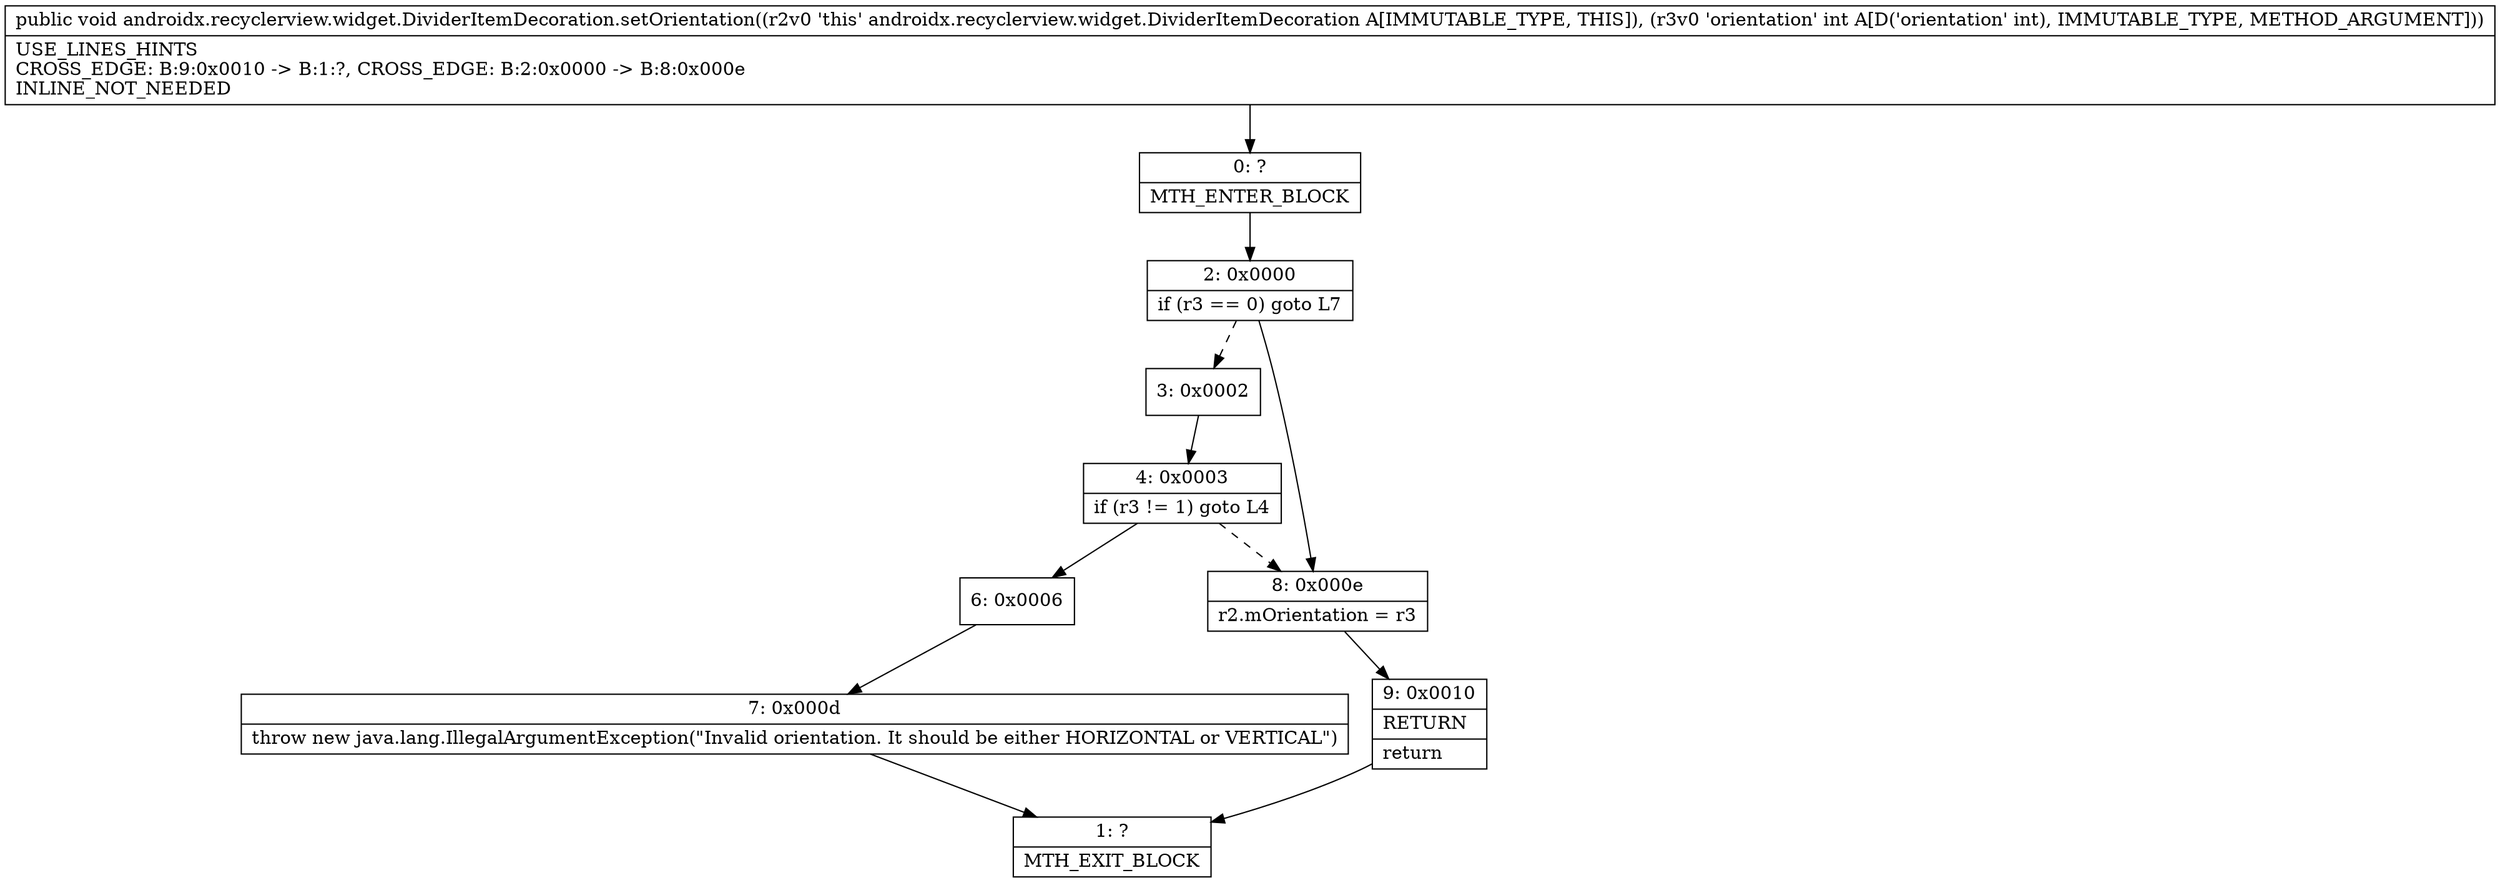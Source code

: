 digraph "CFG forandroidx.recyclerview.widget.DividerItemDecoration.setOrientation(I)V" {
Node_0 [shape=record,label="{0\:\ ?|MTH_ENTER_BLOCK\l}"];
Node_2 [shape=record,label="{2\:\ 0x0000|if (r3 == 0) goto L7\l}"];
Node_3 [shape=record,label="{3\:\ 0x0002}"];
Node_4 [shape=record,label="{4\:\ 0x0003|if (r3 != 1) goto L4\l}"];
Node_6 [shape=record,label="{6\:\ 0x0006}"];
Node_7 [shape=record,label="{7\:\ 0x000d|throw new java.lang.IllegalArgumentException(\"Invalid orientation. It should be either HORIZONTAL or VERTICAL\")\l}"];
Node_1 [shape=record,label="{1\:\ ?|MTH_EXIT_BLOCK\l}"];
Node_8 [shape=record,label="{8\:\ 0x000e|r2.mOrientation = r3\l}"];
Node_9 [shape=record,label="{9\:\ 0x0010|RETURN\l|return\l}"];
MethodNode[shape=record,label="{public void androidx.recyclerview.widget.DividerItemDecoration.setOrientation((r2v0 'this' androidx.recyclerview.widget.DividerItemDecoration A[IMMUTABLE_TYPE, THIS]), (r3v0 'orientation' int A[D('orientation' int), IMMUTABLE_TYPE, METHOD_ARGUMENT]))  | USE_LINES_HINTS\lCROSS_EDGE: B:9:0x0010 \-\> B:1:?, CROSS_EDGE: B:2:0x0000 \-\> B:8:0x000e\lINLINE_NOT_NEEDED\l}"];
MethodNode -> Node_0;Node_0 -> Node_2;
Node_2 -> Node_3[style=dashed];
Node_2 -> Node_8;
Node_3 -> Node_4;
Node_4 -> Node_6;
Node_4 -> Node_8[style=dashed];
Node_6 -> Node_7;
Node_7 -> Node_1;
Node_8 -> Node_9;
Node_9 -> Node_1;
}

